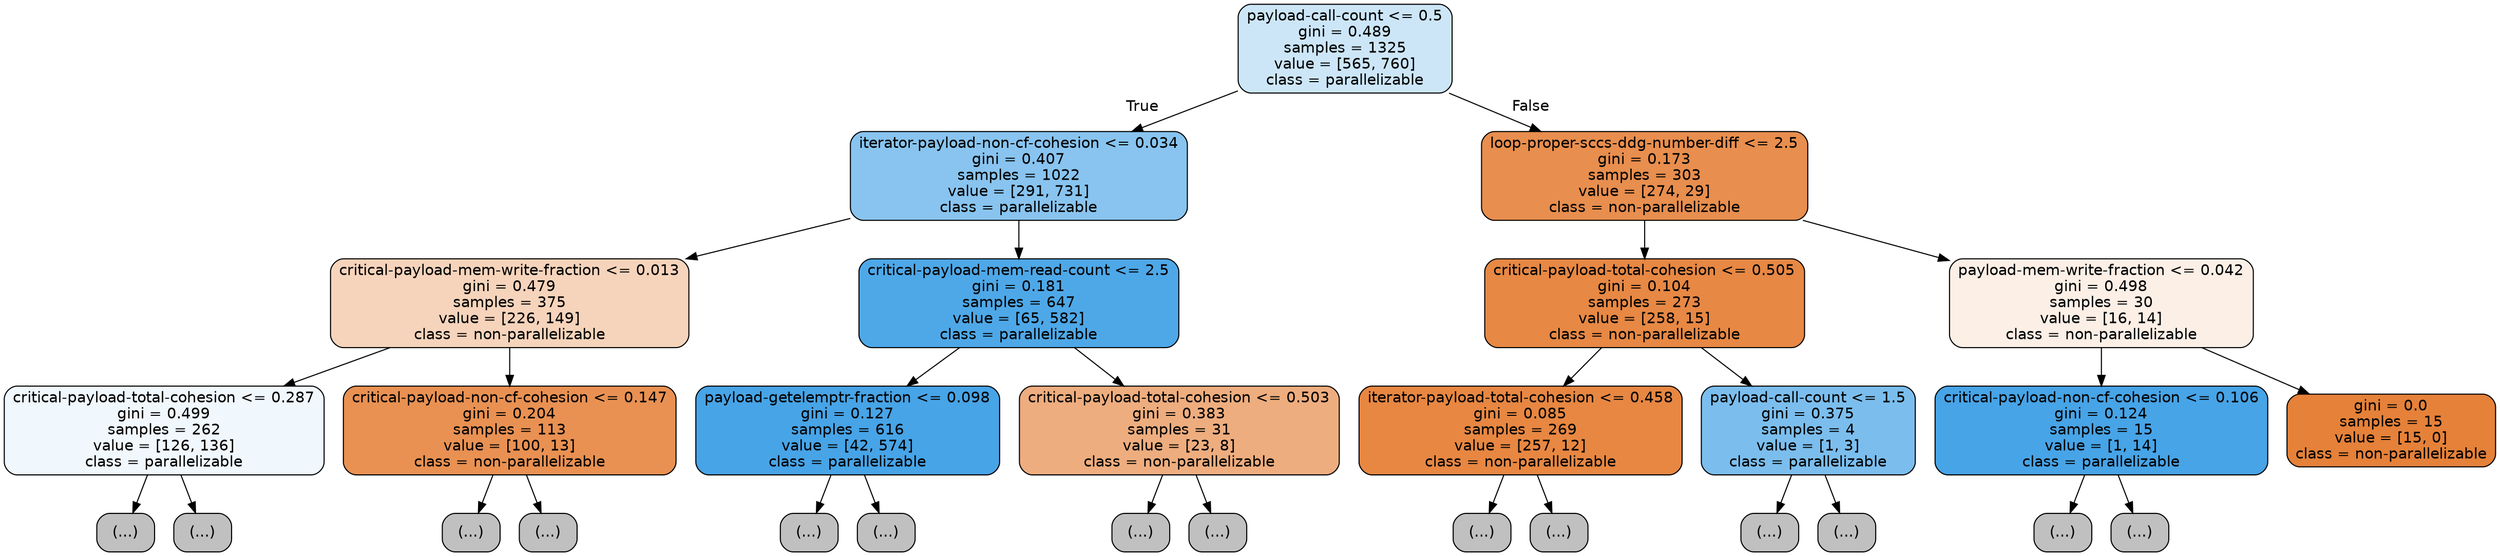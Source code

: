 digraph Tree {
node [shape=box, style="filled, rounded", color="black", fontname=helvetica] ;
edge [fontname=helvetica] ;
0 [label="payload-call-count <= 0.5\ngini = 0.489\nsamples = 1325\nvalue = [565, 760]\nclass = parallelizable", fillcolor="#399de541"] ;
1 [label="iterator-payload-non-cf-cohesion <= 0.034\ngini = 0.407\nsamples = 1022\nvalue = [291, 731]\nclass = parallelizable", fillcolor="#399de599"] ;
0 -> 1 [labeldistance=2.5, labelangle=45, headlabel="True"] ;
2 [label="critical-payload-mem-write-fraction <= 0.013\ngini = 0.479\nsamples = 375\nvalue = [226, 149]\nclass = non-parallelizable", fillcolor="#e5813957"] ;
1 -> 2 ;
3 [label="critical-payload-total-cohesion <= 0.287\ngini = 0.499\nsamples = 262\nvalue = [126, 136]\nclass = parallelizable", fillcolor="#399de513"] ;
2 -> 3 ;
4 [label="(...)", fillcolor="#C0C0C0"] ;
3 -> 4 ;
39 [label="(...)", fillcolor="#C0C0C0"] ;
3 -> 39 ;
56 [label="critical-payload-non-cf-cohesion <= 0.147\ngini = 0.204\nsamples = 113\nvalue = [100, 13]\nclass = non-parallelizable", fillcolor="#e58139de"] ;
2 -> 56 ;
57 [label="(...)", fillcolor="#C0C0C0"] ;
56 -> 57 ;
66 [label="(...)", fillcolor="#C0C0C0"] ;
56 -> 66 ;
75 [label="critical-payload-mem-read-count <= 2.5\ngini = 0.181\nsamples = 647\nvalue = [65, 582]\nclass = parallelizable", fillcolor="#399de5e3"] ;
1 -> 75 ;
76 [label="payload-getelemptr-fraction <= 0.098\ngini = 0.127\nsamples = 616\nvalue = [42, 574]\nclass = parallelizable", fillcolor="#399de5ec"] ;
75 -> 76 ;
77 [label="(...)", fillcolor="#C0C0C0"] ;
76 -> 77 ;
78 [label="(...)", fillcolor="#C0C0C0"] ;
76 -> 78 ;
163 [label="critical-payload-total-cohesion <= 0.503\ngini = 0.383\nsamples = 31\nvalue = [23, 8]\nclass = non-parallelizable", fillcolor="#e58139a6"] ;
75 -> 163 ;
164 [label="(...)", fillcolor="#C0C0C0"] ;
163 -> 164 ;
177 [label="(...)", fillcolor="#C0C0C0"] ;
163 -> 177 ;
178 [label="loop-proper-sccs-ddg-number-diff <= 2.5\ngini = 0.173\nsamples = 303\nvalue = [274, 29]\nclass = non-parallelizable", fillcolor="#e58139e4"] ;
0 -> 178 [labeldistance=2.5, labelangle=-45, headlabel="False"] ;
179 [label="critical-payload-total-cohesion <= 0.505\ngini = 0.104\nsamples = 273\nvalue = [258, 15]\nclass = non-parallelizable", fillcolor="#e58139f0"] ;
178 -> 179 ;
180 [label="iterator-payload-total-cohesion <= 0.458\ngini = 0.085\nsamples = 269\nvalue = [257, 12]\nclass = non-parallelizable", fillcolor="#e58139f3"] ;
179 -> 180 ;
181 [label="(...)", fillcolor="#C0C0C0"] ;
180 -> 181 ;
190 [label="(...)", fillcolor="#C0C0C0"] ;
180 -> 190 ;
197 [label="payload-call-count <= 1.5\ngini = 0.375\nsamples = 4\nvalue = [1, 3]\nclass = parallelizable", fillcolor="#399de5aa"] ;
179 -> 197 ;
198 [label="(...)", fillcolor="#C0C0C0"] ;
197 -> 198 ;
199 [label="(...)", fillcolor="#C0C0C0"] ;
197 -> 199 ;
200 [label="payload-mem-write-fraction <= 0.042\ngini = 0.498\nsamples = 30\nvalue = [16, 14]\nclass = non-parallelizable", fillcolor="#e5813920"] ;
178 -> 200 ;
201 [label="critical-payload-non-cf-cohesion <= 0.106\ngini = 0.124\nsamples = 15\nvalue = [1, 14]\nclass = parallelizable", fillcolor="#399de5ed"] ;
200 -> 201 ;
202 [label="(...)", fillcolor="#C0C0C0"] ;
201 -> 202 ;
203 [label="(...)", fillcolor="#C0C0C0"] ;
201 -> 203 ;
204 [label="gini = 0.0\nsamples = 15\nvalue = [15, 0]\nclass = non-parallelizable", fillcolor="#e58139ff"] ;
200 -> 204 ;
}